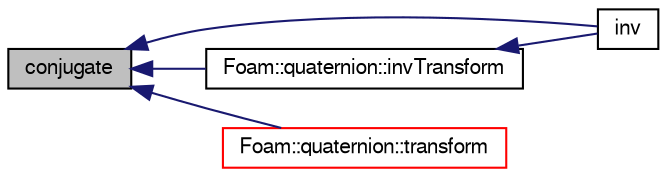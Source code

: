 digraph "conjugate"
{
  bgcolor="transparent";
  edge [fontname="FreeSans",fontsize="10",labelfontname="FreeSans",labelfontsize="10"];
  node [fontname="FreeSans",fontsize="10",shape=record];
  rankdir="LR";
  Node1 [label="conjugate",height=0.2,width=0.4,color="black", fillcolor="grey75", style="filled" fontcolor="black"];
  Node1 -> Node2 [dir="back",color="midnightblue",fontsize="10",style="solid",fontname="FreeSans"];
  Node2 [label="inv",height=0.2,width=0.4,color="black",URL="$a10237.html#a29454029112b143685743f62e092cd02",tooltip="Return the inverse of the given septernion. "];
  Node1 -> Node3 [dir="back",color="midnightblue",fontsize="10",style="solid",fontname="FreeSans"];
  Node3 [label="Foam::quaternion::invTransform",height=0.2,width=0.4,color="black",URL="$a01993.html#a4b530647c61db4dccacd8949ba0fcbc9",tooltip="Rotate the given vector anti-clockwise. "];
  Node3 -> Node2 [dir="back",color="midnightblue",fontsize="10",style="solid",fontname="FreeSans"];
  Node1 -> Node4 [dir="back",color="midnightblue",fontsize="10",style="solid",fontname="FreeSans"];
  Node4 [label="Foam::quaternion::transform",height=0.2,width=0.4,color="red",URL="$a01993.html#aa124adf13fa9af829f0bde68149cf4c3",tooltip="Rotate the given vector. "];
}
